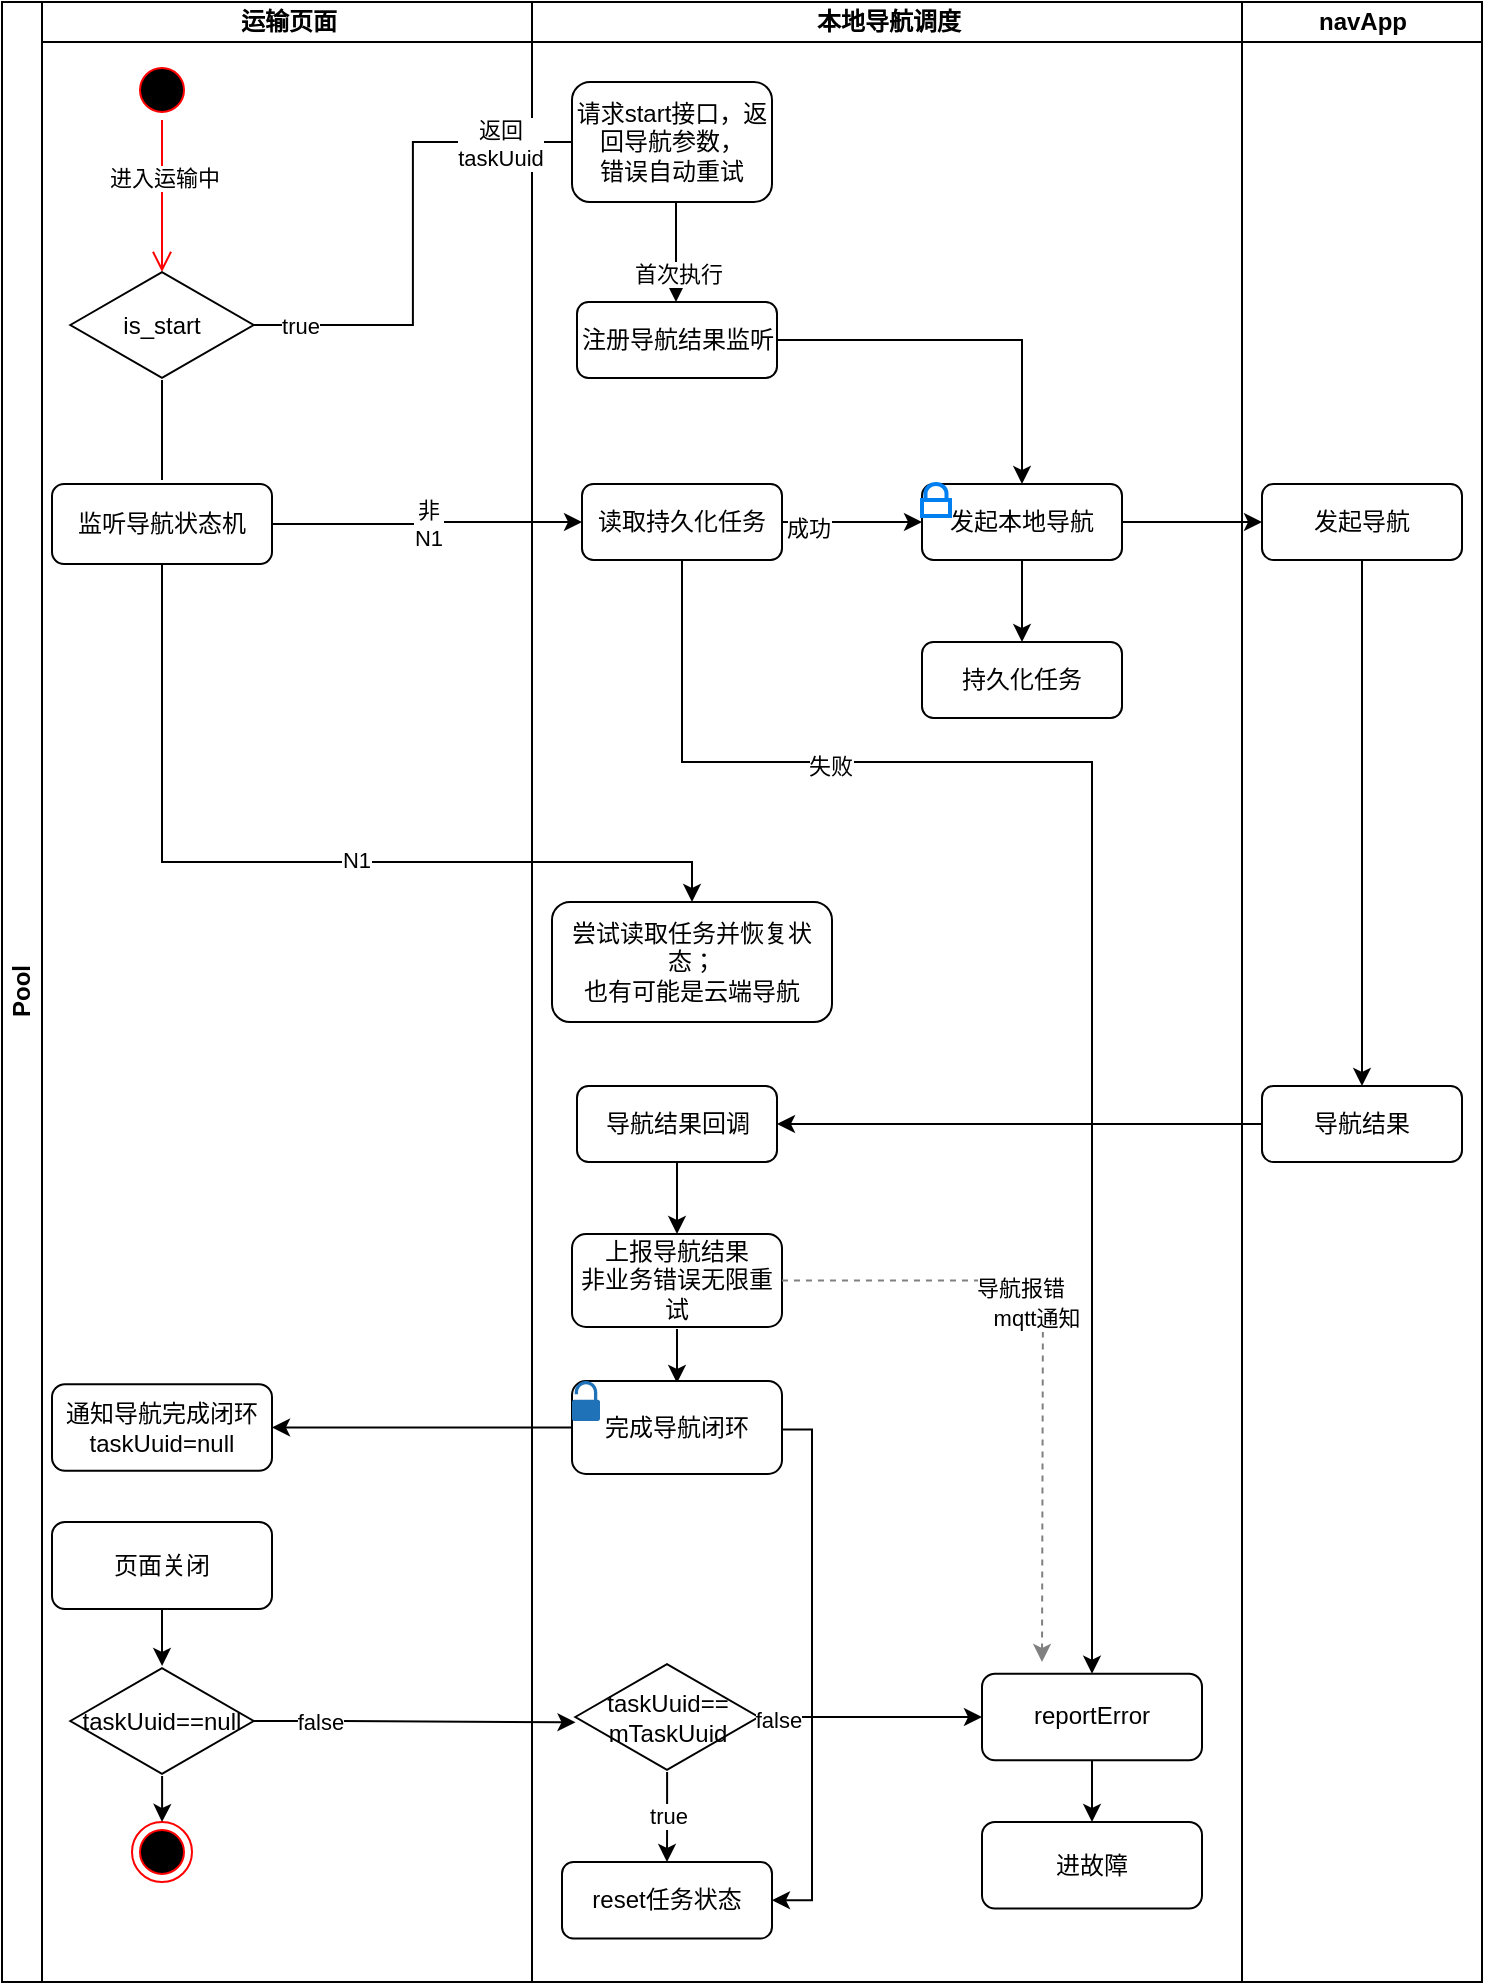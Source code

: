 <mxfile version="13.5.7" type="device"><diagram id="jYIXFHU3iOHVIdUxo5QB" name="Page-1"><mxGraphModel dx="1577" dy="1120" grid="1" gridSize="10" guides="1" tooltips="1" connect="1" arrows="1" fold="1" page="1" pageScale="1" pageWidth="850" pageHeight="1100" background="none" math="0" shadow="0"><root><mxCell id="0"/><mxCell id="1" parent="0"/><mxCell id="2" value="Pool" style="swimlane;html=1;childLayout=stackLayout;resizeParent=1;resizeParentMax=0;startSize=20;horizontal=0;horizontalStack=1;" parent="1" vertex="1"><mxGeometry x="40" y="40" width="740" height="990" as="geometry"/></mxCell><mxCell id="39" value="" style="edgeStyle=orthogonalEdgeStyle;rounded=0;orthogonalLoop=1;jettySize=auto;html=1;entryX=1;entryY=0.5;entryDx=0;entryDy=0;exitX=0;exitY=0.5;exitDx=0;exitDy=0;" parent="2" source="64" target="38" edge="1"><mxGeometry relative="1" as="geometry"/></mxCell><mxCell id="43" style="edgeStyle=orthogonalEdgeStyle;rounded=0;orthogonalLoop=1;jettySize=auto;html=1;entryX=0;entryY=0.5;entryDx=0;entryDy=0;" parent="2" source="32" target="19" edge="1"><mxGeometry relative="1" as="geometry"/></mxCell><mxCell id="76" value="非&lt;br&gt;N1" style="edgeStyle=orthogonalEdgeStyle;rounded=0;orthogonalLoop=1;jettySize=auto;html=1;exitX=1;exitY=0.5;exitDx=0;exitDy=0;entryX=0;entryY=0.5;entryDx=0;entryDy=0;" parent="2" source="72" target="77" edge="1"><mxGeometry relative="1" as="geometry"><mxPoint x="160" y="370" as="targetPoint"/></mxGeometry></mxCell><mxCell id="3" value="运输页面" style="swimlane;html=1;startSize=20;" parent="2" vertex="1"><mxGeometry x="20" width="245" height="990" as="geometry"/></mxCell><mxCell id="9" value="进入运输中" style="edgeStyle=orthogonalEdgeStyle;html=1;verticalAlign=bottom;endArrow=open;endSize=8;strokeColor=#ff0000;exitX=0.5;exitY=1;exitDx=0;exitDy=0;" parent="3" source="8" edge="1"><mxGeometry relative="1" as="geometry"><mxPoint x="60" y="135" as="targetPoint"/><mxPoint x="60" y="70" as="sourcePoint"/></mxGeometry></mxCell><mxCell id="12" value="&lt;span&gt;is_start&lt;/span&gt;" style="html=1;whiteSpace=wrap;aspect=fixed;shape=isoRectangle;" parent="3" vertex="1"><mxGeometry x="14.16" y="134" width="91.67" height="55" as="geometry"/></mxCell><mxCell id="38" value="通知导航完成闭环&lt;br&gt;taskUuid=null" style="whiteSpace=wrap;html=1;rounded=1;" parent="3" vertex="1"><mxGeometry x="5" y="691.13" width="110" height="43.25" as="geometry"/></mxCell><mxCell id="67" style="edgeStyle=orthogonalEdgeStyle;rounded=0;orthogonalLoop=1;jettySize=auto;html=1;entryX=0.5;entryY=0;entryDx=0;entryDy=0;" parent="3" source="12" target="72" edge="1"><mxGeometry relative="1" as="geometry"><mxPoint x="60" y="290" as="targetPoint"/><Array as="points"><mxPoint x="60" y="270"/></Array></mxGeometry></mxCell><mxCell id="68" value="false" style="edgeLabel;html=1;align=center;verticalAlign=middle;resizable=0;points=[];" parent="67" vertex="1" connectable="0"><mxGeometry x="-0.035" relative="1" as="geometry"><mxPoint y="3" as="offset"/></mxGeometry></mxCell><mxCell id="72" value="监听导航状态机" style="whiteSpace=wrap;html=1;rounded=1;" parent="3" vertex="1"><mxGeometry x="5" y="241" width="110" height="40" as="geometry"/></mxCell><mxCell id="FGcYQ49Egy93kWLXNB_C-138" style="edgeStyle=orthogonalEdgeStyle;rounded=0;orthogonalLoop=1;jettySize=auto;html=1;" edge="1" parent="3" source="35" target="120"><mxGeometry relative="1" as="geometry"/></mxCell><mxCell id="35" value="页面关闭" style="whiteSpace=wrap;html=1;rounded=1;" parent="3" vertex="1"><mxGeometry x="5" y="760" width="110" height="43.5" as="geometry"/></mxCell><mxCell id="FGcYQ49Egy93kWLXNB_C-130" value="" style="ellipse;html=1;shape=endState;fillColor=#000000;strokeColor=#ff0000;" vertex="1" parent="3"><mxGeometry x="45" y="910" width="30" height="30" as="geometry"/></mxCell><mxCell id="FGcYQ49Egy93kWLXNB_C-141" style="edgeStyle=orthogonalEdgeStyle;rounded=0;orthogonalLoop=1;jettySize=auto;html=1;entryX=0.5;entryY=0;entryDx=0;entryDy=0;strokeColor=#000000;" edge="1" parent="3" source="120" target="FGcYQ49Egy93kWLXNB_C-130"><mxGeometry relative="1" as="geometry"/></mxCell><mxCell id="120" value="taskUuid==null" style="html=1;whiteSpace=wrap;aspect=fixed;shape=isoRectangle;" parent="3" vertex="1"><mxGeometry x="14.16" y="832" width="91.67" height="55" as="geometry"/></mxCell><mxCell id="8" value="" style="ellipse;html=1;shape=startState;fillColor=#000000;strokeColor=#ff0000;" parent="3" vertex="1"><mxGeometry x="45" y="29" width="30" height="30" as="geometry"/></mxCell><mxCell id="4" value="本地导航调度" style="swimlane;html=1;startSize=20;" parent="2" vertex="1"><mxGeometry x="265" width="355" height="990" as="geometry"/></mxCell><mxCell id="16" value="请求start接口，返回导航参数，&lt;br&gt;错误自动重试" style="whiteSpace=wrap;html=1;rounded=1;" parent="4" vertex="1"><mxGeometry x="20" y="40" width="100" height="60" as="geometry"/></mxCell><mxCell id="27" value="" style="endArrow=classic;html=1;exitX=0.5;exitY=1;exitDx=0;exitDy=0;" parent="4" edge="1"><mxGeometry width="50" height="50" relative="1" as="geometry"><mxPoint x="72" y="100" as="sourcePoint"/><mxPoint x="72" y="150" as="targetPoint"/></mxGeometry></mxCell><mxCell id="29" value="首次执行" style="edgeLabel;html=1;align=center;verticalAlign=middle;resizable=0;points=[];" parent="27" vertex="1" connectable="0"><mxGeometry x="0.44" y="1" relative="1" as="geometry"><mxPoint as="offset"/></mxGeometry></mxCell><mxCell id="70" style="edgeStyle=orthogonalEdgeStyle;rounded=0;orthogonalLoop=1;jettySize=auto;html=1;entryX=0.5;entryY=0;entryDx=0;entryDy=0;" parent="4" source="28" target="32" edge="1"><mxGeometry relative="1" as="geometry"/></mxCell><mxCell id="41" value="reset任务状态" style="whiteSpace=wrap;html=1;rounded=1;" parent="4" vertex="1"><mxGeometry x="15" y="930" width="105" height="38.25" as="geometry"/></mxCell><mxCell id="28" value="注册导航结果监听" style="whiteSpace=wrap;html=1;rounded=1;" parent="4" vertex="1"><mxGeometry x="22.5" y="150" width="100" height="38" as="geometry"/></mxCell><mxCell id="60" style="edgeStyle=orthogonalEdgeStyle;rounded=0;orthogonalLoop=1;jettySize=auto;html=1;entryX=0.5;entryY=0;entryDx=0;entryDy=0;" parent="4" source="32" target="59" edge="1"><mxGeometry relative="1" as="geometry"/></mxCell><mxCell id="FGcYQ49Egy93kWLXNB_C-124" style="edgeStyle=orthogonalEdgeStyle;rounded=0;orthogonalLoop=1;jettySize=auto;html=1;entryX=0.5;entryY=0;entryDx=0;entryDy=0;" edge="1" parent="4" source="45" target="33"><mxGeometry relative="1" as="geometry"/></mxCell><mxCell id="45" value="导航结果回调" style="whiteSpace=wrap;html=1;rounded=1;" parent="4" vertex="1"><mxGeometry x="22.5" y="542" width="100" height="38" as="geometry"/></mxCell><mxCell id="FGcYQ49Egy93kWLXNB_C-125" value="true" style="edgeStyle=orthogonalEdgeStyle;rounded=0;orthogonalLoop=1;jettySize=auto;html=1;entryX=0.5;entryY=0;entryDx=0;entryDy=0;" edge="1" parent="4" source="50" target="41"><mxGeometry relative="1" as="geometry"/></mxCell><mxCell id="50" value="&lt;span&gt;taskUuid==&lt;br&gt;mTaskUuid&lt;br&gt;&lt;/span&gt;" style="html=1;whiteSpace=wrap;aspect=fixed;shape=isoRectangle;" parent="4" vertex="1"><mxGeometry x="21.66" y="830" width="91.67" height="55" as="geometry"/></mxCell><mxCell id="32" value="发起本地导航" style="whiteSpace=wrap;html=1;rounded=1;" parent="4" vertex="1"><mxGeometry x="195" y="241" width="100" height="38" as="geometry"/></mxCell><mxCell id="65" style="edgeStyle=orthogonalEdgeStyle;rounded=0;orthogonalLoop=1;jettySize=auto;html=1;entryX=0.5;entryY=0;entryDx=0;entryDy=0;" parent="4" edge="1"><mxGeometry relative="1" as="geometry"><mxPoint x="72.5" y="663.5" as="sourcePoint"/><mxPoint x="72.5" y="690.5" as="targetPoint"/></mxGeometry></mxCell><mxCell id="33" value="上报导航结果&lt;br&gt;非业务错误无限重试" style="whiteSpace=wrap;html=1;rounded=1;" parent="4" vertex="1"><mxGeometry x="20" y="616" width="105" height="46.5" as="geometry"/></mxCell><mxCell id="47" value="" style="html=1;verticalLabelPosition=bottom;align=center;labelBackgroundColor=#ffffff;verticalAlign=top;strokeWidth=2;strokeColor=#0080F0;shadow=0;dashed=0;shape=mxgraph.ios7.icons.locked;rounded=1;" parent="4" vertex="1"><mxGeometry x="195" y="241" width="14" height="16" as="geometry"/></mxCell><mxCell id="103" value="" style="edgeStyle=orthogonalEdgeStyle;rounded=0;orthogonalLoop=1;jettySize=auto;html=1;entryX=0;entryY=0.5;entryDx=0;entryDy=0;" parent="4" source="50" edge="1" target="55"><mxGeometry relative="1" as="geometry"><mxPoint x="225" y="822.505" as="targetPoint"/></mxGeometry></mxCell><mxCell id="FGcYQ49Egy93kWLXNB_C-128" value="false" style="edgeLabel;html=1;align=center;verticalAlign=middle;resizable=0;points=[];" vertex="1" connectable="0" parent="103"><mxGeometry x="-0.841" relative="1" as="geometry"><mxPoint y="1" as="offset"/></mxGeometry></mxCell><mxCell id="59" value="持久化任务" style="whiteSpace=wrap;html=1;rounded=1;" parent="4" vertex="1"><mxGeometry x="195" y="320" width="100" height="38" as="geometry"/></mxCell><mxCell id="64" value="完成导航闭环" style="whiteSpace=wrap;html=1;rounded=1;" parent="4" vertex="1"><mxGeometry x="20" y="689.5" width="105" height="46.5" as="geometry"/></mxCell><mxCell id="66" style="edgeStyle=orthogonalEdgeStyle;rounded=0;orthogonalLoop=1;jettySize=auto;html=1;entryX=1;entryY=0.5;entryDx=0;entryDy=0;" parent="4" edge="1" target="41"><mxGeometry relative="1" as="geometry"><mxPoint x="120" y="905.125" as="targetPoint"/><mxPoint x="125" y="713.8" as="sourcePoint"/><Array as="points"><mxPoint x="140" y="714"/><mxPoint x="140" y="949"/></Array></mxGeometry></mxCell><mxCell id="78" style="edgeStyle=orthogonalEdgeStyle;rounded=0;orthogonalLoop=1;jettySize=auto;html=1;entryX=0;entryY=0.5;entryDx=0;entryDy=0;" parent="4" source="77" target="32" edge="1"><mxGeometry relative="1" as="geometry"/></mxCell><mxCell id="106" value="成功" style="edgeLabel;html=1;align=center;verticalAlign=middle;resizable=0;points=[];" parent="78" vertex="1" connectable="0"><mxGeometry x="-0.631" y="-3" relative="1" as="geometry"><mxPoint as="offset"/></mxGeometry></mxCell><mxCell id="104" style="edgeStyle=orthogonalEdgeStyle;rounded=0;orthogonalLoop=1;jettySize=auto;html=1;exitX=0.5;exitY=1;exitDx=0;exitDy=0;" parent="4" source="77" target="55" edge="1"><mxGeometry relative="1" as="geometry"><Array as="points"><mxPoint x="75" y="380"/><mxPoint x="280" y="380"/></Array></mxGeometry></mxCell><mxCell id="105" value="失败" style="edgeLabel;html=1;align=center;verticalAlign=middle;resizable=0;points=[];" parent="104" vertex="1" connectable="0"><mxGeometry x="-0.54" y="-2" relative="1" as="geometry"><mxPoint as="offset"/></mxGeometry></mxCell><mxCell id="77" value="读取持久化任务" style="whiteSpace=wrap;html=1;rounded=1;" parent="4" vertex="1"><mxGeometry x="25" y="241" width="100" height="38" as="geometry"/></mxCell><mxCell id="108" value="尝试读取任务并恢复状态；&lt;br&gt;也有可能是云端导航" style="whiteSpace=wrap;html=1;rounded=1;" parent="4" vertex="1"><mxGeometry x="10" y="450" width="140" height="60" as="geometry"/></mxCell><mxCell id="124" value="" style="pointerEvents=1;shadow=0;dashed=0;html=1;strokeColor=none;labelPosition=center;verticalLabelPosition=bottom;verticalAlign=top;outlineConnect=0;align=center;shape=mxgraph.office.security.lock_unprotected;fillColor=#2072B8;rounded=1;" parent="4" vertex="1"><mxGeometry x="20" y="689.5" width="14" height="20" as="geometry"/></mxCell><mxCell id="55" value="reportError" style="whiteSpace=wrap;html=1;rounded=1;" parent="4" vertex="1"><mxGeometry x="225" y="835.87" width="110" height="43.25" as="geometry"/></mxCell><mxCell id="FGcYQ49Egy93kWLXNB_C-137" value="进故障" style="whiteSpace=wrap;html=1;rounded=1;" vertex="1" parent="4"><mxGeometry x="225" y="910" width="110" height="43.25" as="geometry"/></mxCell><mxCell id="5" value="navApp" style="swimlane;html=1;startSize=20;" parent="2" vertex="1"><mxGeometry x="620" width="120" height="990" as="geometry"/></mxCell><mxCell id="19" value="发起导航" style="whiteSpace=wrap;html=1;rounded=1;" parent="5" vertex="1"><mxGeometry x="10" y="241" width="100" height="38" as="geometry"/></mxCell><mxCell id="25" value="" style="endArrow=classic;html=1;exitX=0.5;exitY=1;exitDx=0;exitDy=0;entryX=0.5;entryY=0;entryDx=0;entryDy=0;" parent="5" source="19" target="26" edge="1"><mxGeometry width="50" height="50" relative="1" as="geometry"><mxPoint x="-150" y="280" as="sourcePoint"/><mxPoint x="60" y="190" as="targetPoint"/></mxGeometry></mxCell><mxCell id="26" value="导航结果" style="whiteSpace=wrap;html=1;rounded=1;" parent="5" vertex="1"><mxGeometry x="10" y="542" width="100" height="38" as="geometry"/></mxCell><mxCell id="113" style="edgeStyle=orthogonalEdgeStyle;rounded=0;jumpSize=11;orthogonalLoop=1;jettySize=auto;html=1;entryX=0;entryY=0.5;entryDx=0;entryDy=0;endArrow=None;" parent="2" source="12" target="16" edge="1"><mxGeometry relative="1" as="geometry"/></mxCell><mxCell id="115" value="返回&lt;br&gt;taskUuid" style="edgeLabel;html=1;align=center;verticalAlign=middle;resizable=0;points=[];" parent="113" vertex="1" connectable="0"><mxGeometry x="0.708" y="-1" relative="1" as="geometry"><mxPoint as="offset"/></mxGeometry></mxCell><mxCell id="116" value="true&lt;br&gt;" style="edgeLabel;html=1;align=center;verticalAlign=middle;resizable=0;points=[];" parent="113" vertex="1" connectable="0"><mxGeometry x="-0.815" relative="1" as="geometry"><mxPoint as="offset"/></mxGeometry></mxCell><mxCell id="73" style="edgeStyle=orthogonalEdgeStyle;rounded=0;orthogonalLoop=1;jettySize=auto;html=1;exitX=0.5;exitY=1;exitDx=0;exitDy=0;entryX=0.5;entryY=0;entryDx=0;entryDy=0;" parent="2" source="72" target="108" edge="1"><mxGeometry relative="1" as="geometry"><mxPoint x="310" y="470" as="targetPoint"/><Array as="points"><mxPoint x="80" y="430"/><mxPoint x="345" y="430"/></Array></mxGeometry></mxCell><mxCell id="74" value="N1" style="edgeLabel;html=1;align=center;verticalAlign=middle;resizable=0;points=[];" parent="73" vertex="1" connectable="0"><mxGeometry x="0.133" y="1" relative="1" as="geometry"><mxPoint as="offset"/></mxGeometry></mxCell><mxCell id="117" style="edgeStyle=orthogonalEdgeStyle;rounded=0;jumpSize=11;orthogonalLoop=1;jettySize=auto;html=1;entryX=1;entryY=0.5;entryDx=0;entryDy=0;" parent="2" source="26" target="45" edge="1"><mxGeometry relative="1" as="geometry"/></mxCell><mxCell id="121" style="edgeStyle=orthogonalEdgeStyle;rounded=0;jumpSize=11;orthogonalLoop=1;jettySize=auto;html=1;entryX=0.001;entryY=0.548;entryDx=0;entryDy=0;entryPerimeter=0;" parent="2" source="120" target="50" edge="1"><mxGeometry relative="1" as="geometry"><Array as="points"><mxPoint x="170" y="860"/><mxPoint x="170" y="860"/></Array></mxGeometry></mxCell><mxCell id="122" value="false" style="edgeLabel;html=1;align=center;verticalAlign=middle;resizable=0;points=[];" parent="121" vertex="1" connectable="0"><mxGeometry x="-0.595" relative="1" as="geometry"><mxPoint as="offset"/></mxGeometry></mxCell><mxCell id="FGcYQ49Egy93kWLXNB_C-133" style="edgeStyle=orthogonalEdgeStyle;rounded=0;orthogonalLoop=1;jettySize=auto;html=1;strokeColor=#808080;dashed=1;" edge="1" parent="1" source="33"><mxGeometry relative="1" as="geometry"><mxPoint x="560" y="870" as="targetPoint"/></mxGeometry></mxCell><mxCell id="FGcYQ49Egy93kWLXNB_C-134" value="导航报错" style="edgeLabel;html=1;align=center;verticalAlign=middle;resizable=0;points=[];" vertex="1" connectable="0" parent="FGcYQ49Egy93kWLXNB_C-133"><mxGeometry x="-0.261" y="-3" relative="1" as="geometry"><mxPoint as="offset"/></mxGeometry></mxCell><mxCell id="FGcYQ49Egy93kWLXNB_C-140" value="mqtt通知" style="edgeLabel;html=1;align=center;verticalAlign=middle;resizable=0;points=[];" vertex="1" connectable="0" parent="FGcYQ49Egy93kWLXNB_C-133"><mxGeometry x="-0.208" y="-18" relative="1" as="geometry"><mxPoint as="offset"/></mxGeometry></mxCell><mxCell id="FGcYQ49Egy93kWLXNB_C-136" style="edgeStyle=orthogonalEdgeStyle;rounded=0;orthogonalLoop=1;jettySize=auto;html=1;" edge="1" parent="1" source="55"><mxGeometry relative="1" as="geometry"><mxPoint x="585" y="950" as="targetPoint"/></mxGeometry></mxCell></root></mxGraphModel></diagram></mxfile>